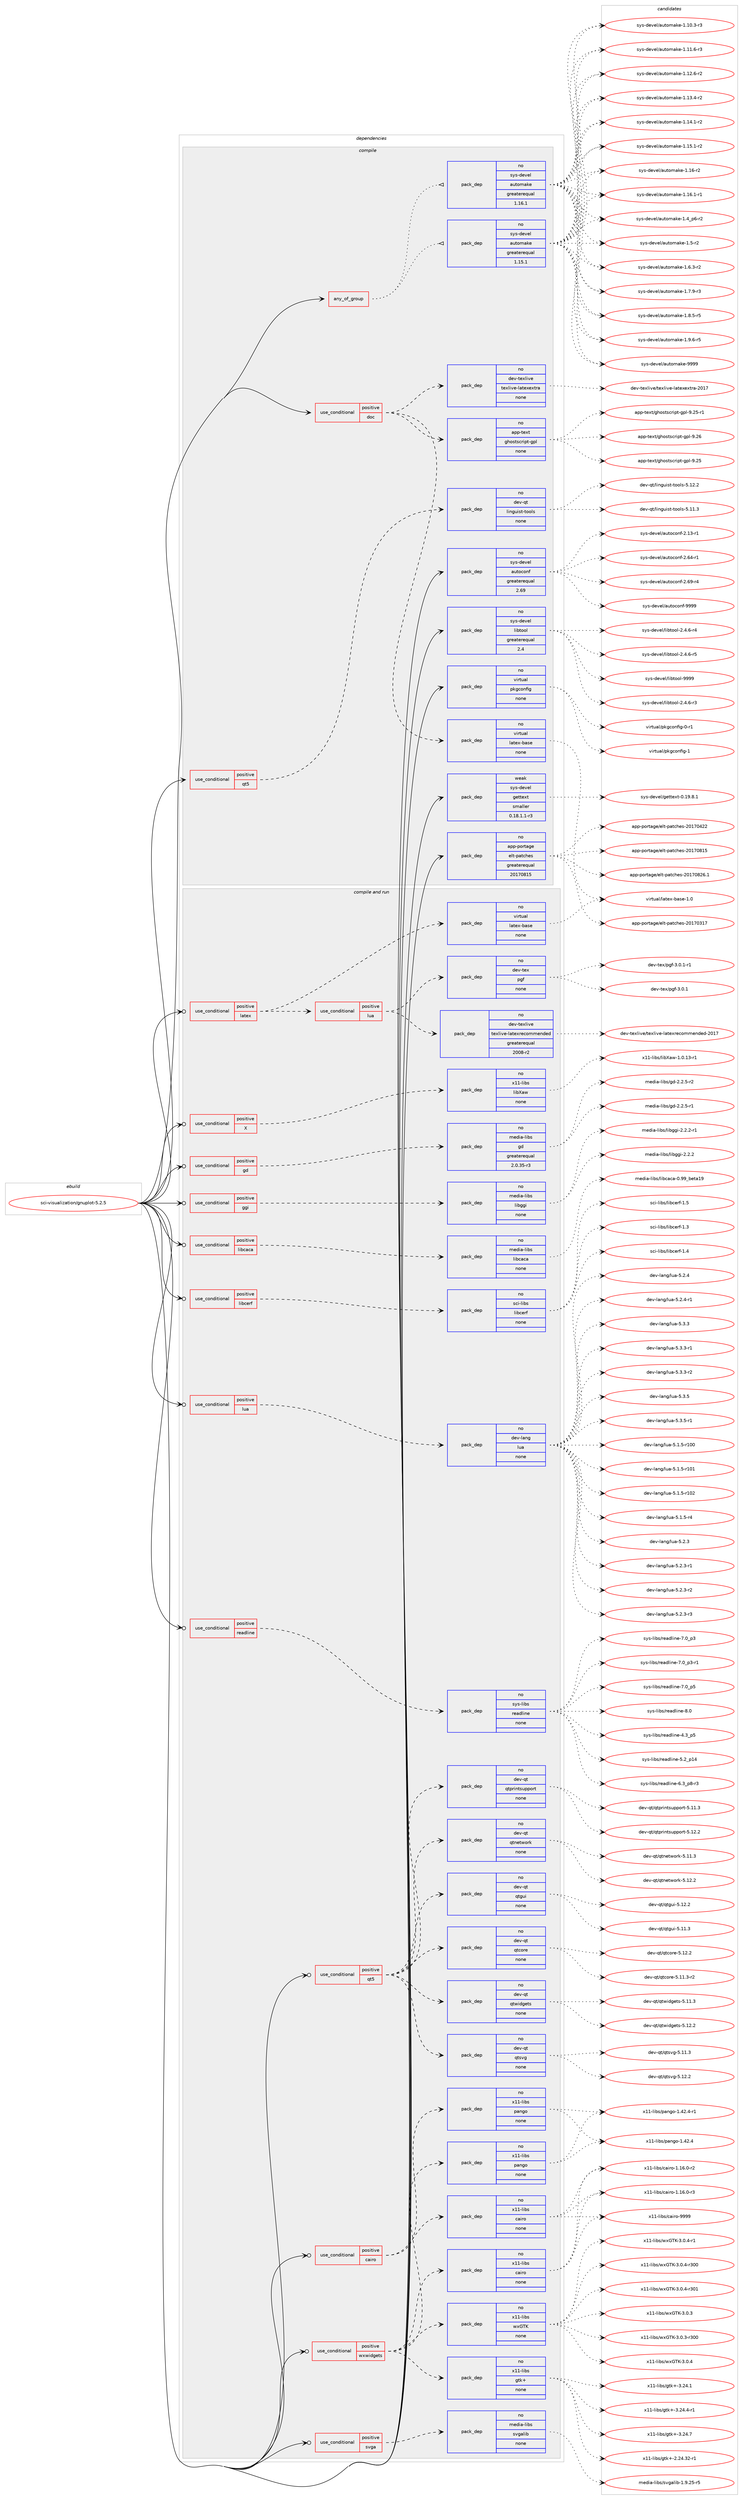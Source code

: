 digraph prolog {

# *************
# Graph options
# *************

newrank=true;
concentrate=true;
compound=true;
graph [rankdir=LR,fontname=Helvetica,fontsize=10,ranksep=1.5];#, ranksep=2.5, nodesep=0.2];
edge  [arrowhead=vee];
node  [fontname=Helvetica,fontsize=10];

# **********
# The ebuild
# **********

subgraph cluster_leftcol {
color=gray;
rank=same;
label=<<i>ebuild</i>>;
id [label="sci-visualization/gnuplot-5.2.5", color=red, width=4, href="../sci-visualization/gnuplot-5.2.5.svg"];
}

# ****************
# The dependencies
# ****************

subgraph cluster_midcol {
color=gray;
label=<<i>dependencies</i>>;
subgraph cluster_compile {
fillcolor="#eeeeee";
style=filled;
label=<<i>compile</i>>;
subgraph any8 {
dependency951 [label=<<TABLE BORDER="0" CELLBORDER="1" CELLSPACING="0" CELLPADDING="4"><TR><TD CELLPADDING="10">any_of_group</TD></TR></TABLE>>, shape=none, color=red];subgraph pack841 {
dependency952 [label=<<TABLE BORDER="0" CELLBORDER="1" CELLSPACING="0" CELLPADDING="4" WIDTH="220"><TR><TD ROWSPAN="6" CELLPADDING="30">pack_dep</TD></TR><TR><TD WIDTH="110">no</TD></TR><TR><TD>sys-devel</TD></TR><TR><TD>automake</TD></TR><TR><TD>greaterequal</TD></TR><TR><TD>1.16.1</TD></TR></TABLE>>, shape=none, color=blue];
}
dependency951:e -> dependency952:w [weight=20,style="dotted",arrowhead="oinv"];
subgraph pack842 {
dependency953 [label=<<TABLE BORDER="0" CELLBORDER="1" CELLSPACING="0" CELLPADDING="4" WIDTH="220"><TR><TD ROWSPAN="6" CELLPADDING="30">pack_dep</TD></TR><TR><TD WIDTH="110">no</TD></TR><TR><TD>sys-devel</TD></TR><TR><TD>automake</TD></TR><TR><TD>greaterequal</TD></TR><TR><TD>1.15.1</TD></TR></TABLE>>, shape=none, color=blue];
}
dependency951:e -> dependency953:w [weight=20,style="dotted",arrowhead="oinv"];
}
id:e -> dependency951:w [weight=20,style="solid",arrowhead="vee"];
subgraph cond101 {
dependency954 [label=<<TABLE BORDER="0" CELLBORDER="1" CELLSPACING="0" CELLPADDING="4"><TR><TD ROWSPAN="3" CELLPADDING="10">use_conditional</TD></TR><TR><TD>positive</TD></TR><TR><TD>doc</TD></TR></TABLE>>, shape=none, color=red];
subgraph pack843 {
dependency955 [label=<<TABLE BORDER="0" CELLBORDER="1" CELLSPACING="0" CELLPADDING="4" WIDTH="220"><TR><TD ROWSPAN="6" CELLPADDING="30">pack_dep</TD></TR><TR><TD WIDTH="110">no</TD></TR><TR><TD>virtual</TD></TR><TR><TD>latex-base</TD></TR><TR><TD>none</TD></TR><TR><TD></TD></TR></TABLE>>, shape=none, color=blue];
}
dependency954:e -> dependency955:w [weight=20,style="dashed",arrowhead="vee"];
subgraph pack844 {
dependency956 [label=<<TABLE BORDER="0" CELLBORDER="1" CELLSPACING="0" CELLPADDING="4" WIDTH="220"><TR><TD ROWSPAN="6" CELLPADDING="30">pack_dep</TD></TR><TR><TD WIDTH="110">no</TD></TR><TR><TD>dev-texlive</TD></TR><TR><TD>texlive-latexextra</TD></TR><TR><TD>none</TD></TR><TR><TD></TD></TR></TABLE>>, shape=none, color=blue];
}
dependency954:e -> dependency956:w [weight=20,style="dashed",arrowhead="vee"];
subgraph pack845 {
dependency957 [label=<<TABLE BORDER="0" CELLBORDER="1" CELLSPACING="0" CELLPADDING="4" WIDTH="220"><TR><TD ROWSPAN="6" CELLPADDING="30">pack_dep</TD></TR><TR><TD WIDTH="110">no</TD></TR><TR><TD>app-text</TD></TR><TR><TD>ghostscript-gpl</TD></TR><TR><TD>none</TD></TR><TR><TD></TD></TR></TABLE>>, shape=none, color=blue];
}
dependency954:e -> dependency957:w [weight=20,style="dashed",arrowhead="vee"];
}
id:e -> dependency954:w [weight=20,style="solid",arrowhead="vee"];
subgraph cond102 {
dependency958 [label=<<TABLE BORDER="0" CELLBORDER="1" CELLSPACING="0" CELLPADDING="4"><TR><TD ROWSPAN="3" CELLPADDING="10">use_conditional</TD></TR><TR><TD>positive</TD></TR><TR><TD>qt5</TD></TR></TABLE>>, shape=none, color=red];
subgraph pack846 {
dependency959 [label=<<TABLE BORDER="0" CELLBORDER="1" CELLSPACING="0" CELLPADDING="4" WIDTH="220"><TR><TD ROWSPAN="6" CELLPADDING="30">pack_dep</TD></TR><TR><TD WIDTH="110">no</TD></TR><TR><TD>dev-qt</TD></TR><TR><TD>linguist-tools</TD></TR><TR><TD>none</TD></TR><TR><TD></TD></TR></TABLE>>, shape=none, color=blue];
}
dependency958:e -> dependency959:w [weight=20,style="dashed",arrowhead="vee"];
}
id:e -> dependency958:w [weight=20,style="solid",arrowhead="vee"];
subgraph pack847 {
dependency960 [label=<<TABLE BORDER="0" CELLBORDER="1" CELLSPACING="0" CELLPADDING="4" WIDTH="220"><TR><TD ROWSPAN="6" CELLPADDING="30">pack_dep</TD></TR><TR><TD WIDTH="110">no</TD></TR><TR><TD>app-portage</TD></TR><TR><TD>elt-patches</TD></TR><TR><TD>greaterequal</TD></TR><TR><TD>20170815</TD></TR></TABLE>>, shape=none, color=blue];
}
id:e -> dependency960:w [weight=20,style="solid",arrowhead="vee"];
subgraph pack848 {
dependency961 [label=<<TABLE BORDER="0" CELLBORDER="1" CELLSPACING="0" CELLPADDING="4" WIDTH="220"><TR><TD ROWSPAN="6" CELLPADDING="30">pack_dep</TD></TR><TR><TD WIDTH="110">no</TD></TR><TR><TD>sys-devel</TD></TR><TR><TD>autoconf</TD></TR><TR><TD>greaterequal</TD></TR><TR><TD>2.69</TD></TR></TABLE>>, shape=none, color=blue];
}
id:e -> dependency961:w [weight=20,style="solid",arrowhead="vee"];
subgraph pack849 {
dependency962 [label=<<TABLE BORDER="0" CELLBORDER="1" CELLSPACING="0" CELLPADDING="4" WIDTH="220"><TR><TD ROWSPAN="6" CELLPADDING="30">pack_dep</TD></TR><TR><TD WIDTH="110">no</TD></TR><TR><TD>sys-devel</TD></TR><TR><TD>libtool</TD></TR><TR><TD>greaterequal</TD></TR><TR><TD>2.4</TD></TR></TABLE>>, shape=none, color=blue];
}
id:e -> dependency962:w [weight=20,style="solid",arrowhead="vee"];
subgraph pack850 {
dependency963 [label=<<TABLE BORDER="0" CELLBORDER="1" CELLSPACING="0" CELLPADDING="4" WIDTH="220"><TR><TD ROWSPAN="6" CELLPADDING="30">pack_dep</TD></TR><TR><TD WIDTH="110">no</TD></TR><TR><TD>virtual</TD></TR><TR><TD>pkgconfig</TD></TR><TR><TD>none</TD></TR><TR><TD></TD></TR></TABLE>>, shape=none, color=blue];
}
id:e -> dependency963:w [weight=20,style="solid",arrowhead="vee"];
subgraph pack851 {
dependency964 [label=<<TABLE BORDER="0" CELLBORDER="1" CELLSPACING="0" CELLPADDING="4" WIDTH="220"><TR><TD ROWSPAN="6" CELLPADDING="30">pack_dep</TD></TR><TR><TD WIDTH="110">weak</TD></TR><TR><TD>sys-devel</TD></TR><TR><TD>gettext</TD></TR><TR><TD>smaller</TD></TR><TR><TD>0.18.1.1-r3</TD></TR></TABLE>>, shape=none, color=blue];
}
id:e -> dependency964:w [weight=20,style="solid",arrowhead="vee"];
}
subgraph cluster_compileandrun {
fillcolor="#eeeeee";
style=filled;
label=<<i>compile and run</i>>;
subgraph cond103 {
dependency965 [label=<<TABLE BORDER="0" CELLBORDER="1" CELLSPACING="0" CELLPADDING="4"><TR><TD ROWSPAN="3" CELLPADDING="10">use_conditional</TD></TR><TR><TD>positive</TD></TR><TR><TD>X</TD></TR></TABLE>>, shape=none, color=red];
subgraph pack852 {
dependency966 [label=<<TABLE BORDER="0" CELLBORDER="1" CELLSPACING="0" CELLPADDING="4" WIDTH="220"><TR><TD ROWSPAN="6" CELLPADDING="30">pack_dep</TD></TR><TR><TD WIDTH="110">no</TD></TR><TR><TD>x11-libs</TD></TR><TR><TD>libXaw</TD></TR><TR><TD>none</TD></TR><TR><TD></TD></TR></TABLE>>, shape=none, color=blue];
}
dependency965:e -> dependency966:w [weight=20,style="dashed",arrowhead="vee"];
}
id:e -> dependency965:w [weight=20,style="solid",arrowhead="odotvee"];
subgraph cond104 {
dependency967 [label=<<TABLE BORDER="0" CELLBORDER="1" CELLSPACING="0" CELLPADDING="4"><TR><TD ROWSPAN="3" CELLPADDING="10">use_conditional</TD></TR><TR><TD>positive</TD></TR><TR><TD>cairo</TD></TR></TABLE>>, shape=none, color=red];
subgraph pack853 {
dependency968 [label=<<TABLE BORDER="0" CELLBORDER="1" CELLSPACING="0" CELLPADDING="4" WIDTH="220"><TR><TD ROWSPAN="6" CELLPADDING="30">pack_dep</TD></TR><TR><TD WIDTH="110">no</TD></TR><TR><TD>x11-libs</TD></TR><TR><TD>cairo</TD></TR><TR><TD>none</TD></TR><TR><TD></TD></TR></TABLE>>, shape=none, color=blue];
}
dependency967:e -> dependency968:w [weight=20,style="dashed",arrowhead="vee"];
subgraph pack854 {
dependency969 [label=<<TABLE BORDER="0" CELLBORDER="1" CELLSPACING="0" CELLPADDING="4" WIDTH="220"><TR><TD ROWSPAN="6" CELLPADDING="30">pack_dep</TD></TR><TR><TD WIDTH="110">no</TD></TR><TR><TD>x11-libs</TD></TR><TR><TD>pango</TD></TR><TR><TD>none</TD></TR><TR><TD></TD></TR></TABLE>>, shape=none, color=blue];
}
dependency967:e -> dependency969:w [weight=20,style="dashed",arrowhead="vee"];
}
id:e -> dependency967:w [weight=20,style="solid",arrowhead="odotvee"];
subgraph cond105 {
dependency970 [label=<<TABLE BORDER="0" CELLBORDER="1" CELLSPACING="0" CELLPADDING="4"><TR><TD ROWSPAN="3" CELLPADDING="10">use_conditional</TD></TR><TR><TD>positive</TD></TR><TR><TD>gd</TD></TR></TABLE>>, shape=none, color=red];
subgraph pack855 {
dependency971 [label=<<TABLE BORDER="0" CELLBORDER="1" CELLSPACING="0" CELLPADDING="4" WIDTH="220"><TR><TD ROWSPAN="6" CELLPADDING="30">pack_dep</TD></TR><TR><TD WIDTH="110">no</TD></TR><TR><TD>media-libs</TD></TR><TR><TD>gd</TD></TR><TR><TD>greaterequal</TD></TR><TR><TD>2.0.35-r3</TD></TR></TABLE>>, shape=none, color=blue];
}
dependency970:e -> dependency971:w [weight=20,style="dashed",arrowhead="vee"];
}
id:e -> dependency970:w [weight=20,style="solid",arrowhead="odotvee"];
subgraph cond106 {
dependency972 [label=<<TABLE BORDER="0" CELLBORDER="1" CELLSPACING="0" CELLPADDING="4"><TR><TD ROWSPAN="3" CELLPADDING="10">use_conditional</TD></TR><TR><TD>positive</TD></TR><TR><TD>ggi</TD></TR></TABLE>>, shape=none, color=red];
subgraph pack856 {
dependency973 [label=<<TABLE BORDER="0" CELLBORDER="1" CELLSPACING="0" CELLPADDING="4" WIDTH="220"><TR><TD ROWSPAN="6" CELLPADDING="30">pack_dep</TD></TR><TR><TD WIDTH="110">no</TD></TR><TR><TD>media-libs</TD></TR><TR><TD>libggi</TD></TR><TR><TD>none</TD></TR><TR><TD></TD></TR></TABLE>>, shape=none, color=blue];
}
dependency972:e -> dependency973:w [weight=20,style="dashed",arrowhead="vee"];
}
id:e -> dependency972:w [weight=20,style="solid",arrowhead="odotvee"];
subgraph cond107 {
dependency974 [label=<<TABLE BORDER="0" CELLBORDER="1" CELLSPACING="0" CELLPADDING="4"><TR><TD ROWSPAN="3" CELLPADDING="10">use_conditional</TD></TR><TR><TD>positive</TD></TR><TR><TD>latex</TD></TR></TABLE>>, shape=none, color=red];
subgraph pack857 {
dependency975 [label=<<TABLE BORDER="0" CELLBORDER="1" CELLSPACING="0" CELLPADDING="4" WIDTH="220"><TR><TD ROWSPAN="6" CELLPADDING="30">pack_dep</TD></TR><TR><TD WIDTH="110">no</TD></TR><TR><TD>virtual</TD></TR><TR><TD>latex-base</TD></TR><TR><TD>none</TD></TR><TR><TD></TD></TR></TABLE>>, shape=none, color=blue];
}
dependency974:e -> dependency975:w [weight=20,style="dashed",arrowhead="vee"];
subgraph cond108 {
dependency976 [label=<<TABLE BORDER="0" CELLBORDER="1" CELLSPACING="0" CELLPADDING="4"><TR><TD ROWSPAN="3" CELLPADDING="10">use_conditional</TD></TR><TR><TD>positive</TD></TR><TR><TD>lua</TD></TR></TABLE>>, shape=none, color=red];
subgraph pack858 {
dependency977 [label=<<TABLE BORDER="0" CELLBORDER="1" CELLSPACING="0" CELLPADDING="4" WIDTH="220"><TR><TD ROWSPAN="6" CELLPADDING="30">pack_dep</TD></TR><TR><TD WIDTH="110">no</TD></TR><TR><TD>dev-tex</TD></TR><TR><TD>pgf</TD></TR><TR><TD>none</TD></TR><TR><TD></TD></TR></TABLE>>, shape=none, color=blue];
}
dependency976:e -> dependency977:w [weight=20,style="dashed",arrowhead="vee"];
subgraph pack859 {
dependency978 [label=<<TABLE BORDER="0" CELLBORDER="1" CELLSPACING="0" CELLPADDING="4" WIDTH="220"><TR><TD ROWSPAN="6" CELLPADDING="30">pack_dep</TD></TR><TR><TD WIDTH="110">no</TD></TR><TR><TD>dev-texlive</TD></TR><TR><TD>texlive-latexrecommended</TD></TR><TR><TD>greaterequal</TD></TR><TR><TD>2008-r2</TD></TR></TABLE>>, shape=none, color=blue];
}
dependency976:e -> dependency978:w [weight=20,style="dashed",arrowhead="vee"];
}
dependency974:e -> dependency976:w [weight=20,style="dashed",arrowhead="vee"];
}
id:e -> dependency974:w [weight=20,style="solid",arrowhead="odotvee"];
subgraph cond109 {
dependency979 [label=<<TABLE BORDER="0" CELLBORDER="1" CELLSPACING="0" CELLPADDING="4"><TR><TD ROWSPAN="3" CELLPADDING="10">use_conditional</TD></TR><TR><TD>positive</TD></TR><TR><TD>libcaca</TD></TR></TABLE>>, shape=none, color=red];
subgraph pack860 {
dependency980 [label=<<TABLE BORDER="0" CELLBORDER="1" CELLSPACING="0" CELLPADDING="4" WIDTH="220"><TR><TD ROWSPAN="6" CELLPADDING="30">pack_dep</TD></TR><TR><TD WIDTH="110">no</TD></TR><TR><TD>media-libs</TD></TR><TR><TD>libcaca</TD></TR><TR><TD>none</TD></TR><TR><TD></TD></TR></TABLE>>, shape=none, color=blue];
}
dependency979:e -> dependency980:w [weight=20,style="dashed",arrowhead="vee"];
}
id:e -> dependency979:w [weight=20,style="solid",arrowhead="odotvee"];
subgraph cond110 {
dependency981 [label=<<TABLE BORDER="0" CELLBORDER="1" CELLSPACING="0" CELLPADDING="4"><TR><TD ROWSPAN="3" CELLPADDING="10">use_conditional</TD></TR><TR><TD>positive</TD></TR><TR><TD>libcerf</TD></TR></TABLE>>, shape=none, color=red];
subgraph pack861 {
dependency982 [label=<<TABLE BORDER="0" CELLBORDER="1" CELLSPACING="0" CELLPADDING="4" WIDTH="220"><TR><TD ROWSPAN="6" CELLPADDING="30">pack_dep</TD></TR><TR><TD WIDTH="110">no</TD></TR><TR><TD>sci-libs</TD></TR><TR><TD>libcerf</TD></TR><TR><TD>none</TD></TR><TR><TD></TD></TR></TABLE>>, shape=none, color=blue];
}
dependency981:e -> dependency982:w [weight=20,style="dashed",arrowhead="vee"];
}
id:e -> dependency981:w [weight=20,style="solid",arrowhead="odotvee"];
subgraph cond111 {
dependency983 [label=<<TABLE BORDER="0" CELLBORDER="1" CELLSPACING="0" CELLPADDING="4"><TR><TD ROWSPAN="3" CELLPADDING="10">use_conditional</TD></TR><TR><TD>positive</TD></TR><TR><TD>lua</TD></TR></TABLE>>, shape=none, color=red];
subgraph pack862 {
dependency984 [label=<<TABLE BORDER="0" CELLBORDER="1" CELLSPACING="0" CELLPADDING="4" WIDTH="220"><TR><TD ROWSPAN="6" CELLPADDING="30">pack_dep</TD></TR><TR><TD WIDTH="110">no</TD></TR><TR><TD>dev-lang</TD></TR><TR><TD>lua</TD></TR><TR><TD>none</TD></TR><TR><TD></TD></TR></TABLE>>, shape=none, color=blue];
}
dependency983:e -> dependency984:w [weight=20,style="dashed",arrowhead="vee"];
}
id:e -> dependency983:w [weight=20,style="solid",arrowhead="odotvee"];
subgraph cond112 {
dependency985 [label=<<TABLE BORDER="0" CELLBORDER="1" CELLSPACING="0" CELLPADDING="4"><TR><TD ROWSPAN="3" CELLPADDING="10">use_conditional</TD></TR><TR><TD>positive</TD></TR><TR><TD>qt5</TD></TR></TABLE>>, shape=none, color=red];
subgraph pack863 {
dependency986 [label=<<TABLE BORDER="0" CELLBORDER="1" CELLSPACING="0" CELLPADDING="4" WIDTH="220"><TR><TD ROWSPAN="6" CELLPADDING="30">pack_dep</TD></TR><TR><TD WIDTH="110">no</TD></TR><TR><TD>dev-qt</TD></TR><TR><TD>qtcore</TD></TR><TR><TD>none</TD></TR><TR><TD></TD></TR></TABLE>>, shape=none, color=blue];
}
dependency985:e -> dependency986:w [weight=20,style="dashed",arrowhead="vee"];
subgraph pack864 {
dependency987 [label=<<TABLE BORDER="0" CELLBORDER="1" CELLSPACING="0" CELLPADDING="4" WIDTH="220"><TR><TD ROWSPAN="6" CELLPADDING="30">pack_dep</TD></TR><TR><TD WIDTH="110">no</TD></TR><TR><TD>dev-qt</TD></TR><TR><TD>qtgui</TD></TR><TR><TD>none</TD></TR><TR><TD></TD></TR></TABLE>>, shape=none, color=blue];
}
dependency985:e -> dependency987:w [weight=20,style="dashed",arrowhead="vee"];
subgraph pack865 {
dependency988 [label=<<TABLE BORDER="0" CELLBORDER="1" CELLSPACING="0" CELLPADDING="4" WIDTH="220"><TR><TD ROWSPAN="6" CELLPADDING="30">pack_dep</TD></TR><TR><TD WIDTH="110">no</TD></TR><TR><TD>dev-qt</TD></TR><TR><TD>qtnetwork</TD></TR><TR><TD>none</TD></TR><TR><TD></TD></TR></TABLE>>, shape=none, color=blue];
}
dependency985:e -> dependency988:w [weight=20,style="dashed",arrowhead="vee"];
subgraph pack866 {
dependency989 [label=<<TABLE BORDER="0" CELLBORDER="1" CELLSPACING="0" CELLPADDING="4" WIDTH="220"><TR><TD ROWSPAN="6" CELLPADDING="30">pack_dep</TD></TR><TR><TD WIDTH="110">no</TD></TR><TR><TD>dev-qt</TD></TR><TR><TD>qtprintsupport</TD></TR><TR><TD>none</TD></TR><TR><TD></TD></TR></TABLE>>, shape=none, color=blue];
}
dependency985:e -> dependency989:w [weight=20,style="dashed",arrowhead="vee"];
subgraph pack867 {
dependency990 [label=<<TABLE BORDER="0" CELLBORDER="1" CELLSPACING="0" CELLPADDING="4" WIDTH="220"><TR><TD ROWSPAN="6" CELLPADDING="30">pack_dep</TD></TR><TR><TD WIDTH="110">no</TD></TR><TR><TD>dev-qt</TD></TR><TR><TD>qtsvg</TD></TR><TR><TD>none</TD></TR><TR><TD></TD></TR></TABLE>>, shape=none, color=blue];
}
dependency985:e -> dependency990:w [weight=20,style="dashed",arrowhead="vee"];
subgraph pack868 {
dependency991 [label=<<TABLE BORDER="0" CELLBORDER="1" CELLSPACING="0" CELLPADDING="4" WIDTH="220"><TR><TD ROWSPAN="6" CELLPADDING="30">pack_dep</TD></TR><TR><TD WIDTH="110">no</TD></TR><TR><TD>dev-qt</TD></TR><TR><TD>qtwidgets</TD></TR><TR><TD>none</TD></TR><TR><TD></TD></TR></TABLE>>, shape=none, color=blue];
}
dependency985:e -> dependency991:w [weight=20,style="dashed",arrowhead="vee"];
}
id:e -> dependency985:w [weight=20,style="solid",arrowhead="odotvee"];
subgraph cond113 {
dependency992 [label=<<TABLE BORDER="0" CELLBORDER="1" CELLSPACING="0" CELLPADDING="4"><TR><TD ROWSPAN="3" CELLPADDING="10">use_conditional</TD></TR><TR><TD>positive</TD></TR><TR><TD>readline</TD></TR></TABLE>>, shape=none, color=red];
subgraph pack869 {
dependency993 [label=<<TABLE BORDER="0" CELLBORDER="1" CELLSPACING="0" CELLPADDING="4" WIDTH="220"><TR><TD ROWSPAN="6" CELLPADDING="30">pack_dep</TD></TR><TR><TD WIDTH="110">no</TD></TR><TR><TD>sys-libs</TD></TR><TR><TD>readline</TD></TR><TR><TD>none</TD></TR><TR><TD></TD></TR></TABLE>>, shape=none, color=blue];
}
dependency992:e -> dependency993:w [weight=20,style="dashed",arrowhead="vee"];
}
id:e -> dependency992:w [weight=20,style="solid",arrowhead="odotvee"];
subgraph cond114 {
dependency994 [label=<<TABLE BORDER="0" CELLBORDER="1" CELLSPACING="0" CELLPADDING="4"><TR><TD ROWSPAN="3" CELLPADDING="10">use_conditional</TD></TR><TR><TD>positive</TD></TR><TR><TD>svga</TD></TR></TABLE>>, shape=none, color=red];
subgraph pack870 {
dependency995 [label=<<TABLE BORDER="0" CELLBORDER="1" CELLSPACING="0" CELLPADDING="4" WIDTH="220"><TR><TD ROWSPAN="6" CELLPADDING="30">pack_dep</TD></TR><TR><TD WIDTH="110">no</TD></TR><TR><TD>media-libs</TD></TR><TR><TD>svgalib</TD></TR><TR><TD>none</TD></TR><TR><TD></TD></TR></TABLE>>, shape=none, color=blue];
}
dependency994:e -> dependency995:w [weight=20,style="dashed",arrowhead="vee"];
}
id:e -> dependency994:w [weight=20,style="solid",arrowhead="odotvee"];
subgraph cond115 {
dependency996 [label=<<TABLE BORDER="0" CELLBORDER="1" CELLSPACING="0" CELLPADDING="4"><TR><TD ROWSPAN="3" CELLPADDING="10">use_conditional</TD></TR><TR><TD>positive</TD></TR><TR><TD>wxwidgets</TD></TR></TABLE>>, shape=none, color=red];
subgraph pack871 {
dependency997 [label=<<TABLE BORDER="0" CELLBORDER="1" CELLSPACING="0" CELLPADDING="4" WIDTH="220"><TR><TD ROWSPAN="6" CELLPADDING="30">pack_dep</TD></TR><TR><TD WIDTH="110">no</TD></TR><TR><TD>x11-libs</TD></TR><TR><TD>wxGTK</TD></TR><TR><TD>none</TD></TR><TR><TD></TD></TR></TABLE>>, shape=none, color=blue];
}
dependency996:e -> dependency997:w [weight=20,style="dashed",arrowhead="vee"];
subgraph pack872 {
dependency998 [label=<<TABLE BORDER="0" CELLBORDER="1" CELLSPACING="0" CELLPADDING="4" WIDTH="220"><TR><TD ROWSPAN="6" CELLPADDING="30">pack_dep</TD></TR><TR><TD WIDTH="110">no</TD></TR><TR><TD>x11-libs</TD></TR><TR><TD>cairo</TD></TR><TR><TD>none</TD></TR><TR><TD></TD></TR></TABLE>>, shape=none, color=blue];
}
dependency996:e -> dependency998:w [weight=20,style="dashed",arrowhead="vee"];
subgraph pack873 {
dependency999 [label=<<TABLE BORDER="0" CELLBORDER="1" CELLSPACING="0" CELLPADDING="4" WIDTH="220"><TR><TD ROWSPAN="6" CELLPADDING="30">pack_dep</TD></TR><TR><TD WIDTH="110">no</TD></TR><TR><TD>x11-libs</TD></TR><TR><TD>pango</TD></TR><TR><TD>none</TD></TR><TR><TD></TD></TR></TABLE>>, shape=none, color=blue];
}
dependency996:e -> dependency999:w [weight=20,style="dashed",arrowhead="vee"];
subgraph pack874 {
dependency1000 [label=<<TABLE BORDER="0" CELLBORDER="1" CELLSPACING="0" CELLPADDING="4" WIDTH="220"><TR><TD ROWSPAN="6" CELLPADDING="30">pack_dep</TD></TR><TR><TD WIDTH="110">no</TD></TR><TR><TD>x11-libs</TD></TR><TR><TD>gtk+</TD></TR><TR><TD>none</TD></TR><TR><TD></TD></TR></TABLE>>, shape=none, color=blue];
}
dependency996:e -> dependency1000:w [weight=20,style="dashed",arrowhead="vee"];
}
id:e -> dependency996:w [weight=20,style="solid",arrowhead="odotvee"];
}
subgraph cluster_run {
fillcolor="#eeeeee";
style=filled;
label=<<i>run</i>>;
}
}

# **************
# The candidates
# **************

subgraph cluster_choices {
rank=same;
color=gray;
label=<<i>candidates</i>>;

subgraph choice841 {
color=black;
nodesep=1;
choice11512111545100101118101108479711711611110997107101454946494846514511451 [label="sys-devel/automake-1.10.3-r3", color=red, width=4,href="../sys-devel/automake-1.10.3-r3.svg"];
choice11512111545100101118101108479711711611110997107101454946494946544511451 [label="sys-devel/automake-1.11.6-r3", color=red, width=4,href="../sys-devel/automake-1.11.6-r3.svg"];
choice11512111545100101118101108479711711611110997107101454946495046544511450 [label="sys-devel/automake-1.12.6-r2", color=red, width=4,href="../sys-devel/automake-1.12.6-r2.svg"];
choice11512111545100101118101108479711711611110997107101454946495146524511450 [label="sys-devel/automake-1.13.4-r2", color=red, width=4,href="../sys-devel/automake-1.13.4-r2.svg"];
choice11512111545100101118101108479711711611110997107101454946495246494511450 [label="sys-devel/automake-1.14.1-r2", color=red, width=4,href="../sys-devel/automake-1.14.1-r2.svg"];
choice11512111545100101118101108479711711611110997107101454946495346494511450 [label="sys-devel/automake-1.15.1-r2", color=red, width=4,href="../sys-devel/automake-1.15.1-r2.svg"];
choice1151211154510010111810110847971171161111099710710145494649544511450 [label="sys-devel/automake-1.16-r2", color=red, width=4,href="../sys-devel/automake-1.16-r2.svg"];
choice11512111545100101118101108479711711611110997107101454946495446494511449 [label="sys-devel/automake-1.16.1-r1", color=red, width=4,href="../sys-devel/automake-1.16.1-r1.svg"];
choice115121115451001011181011084797117116111109971071014549465295112544511450 [label="sys-devel/automake-1.4_p6-r2", color=red, width=4,href="../sys-devel/automake-1.4_p6-r2.svg"];
choice11512111545100101118101108479711711611110997107101454946534511450 [label="sys-devel/automake-1.5-r2", color=red, width=4,href="../sys-devel/automake-1.5-r2.svg"];
choice115121115451001011181011084797117116111109971071014549465446514511450 [label="sys-devel/automake-1.6.3-r2", color=red, width=4,href="../sys-devel/automake-1.6.3-r2.svg"];
choice115121115451001011181011084797117116111109971071014549465546574511451 [label="sys-devel/automake-1.7.9-r3", color=red, width=4,href="../sys-devel/automake-1.7.9-r3.svg"];
choice115121115451001011181011084797117116111109971071014549465646534511453 [label="sys-devel/automake-1.8.5-r5", color=red, width=4,href="../sys-devel/automake-1.8.5-r5.svg"];
choice115121115451001011181011084797117116111109971071014549465746544511453 [label="sys-devel/automake-1.9.6-r5", color=red, width=4,href="../sys-devel/automake-1.9.6-r5.svg"];
choice115121115451001011181011084797117116111109971071014557575757 [label="sys-devel/automake-9999", color=red, width=4,href="../sys-devel/automake-9999.svg"];
dependency952:e -> choice11512111545100101118101108479711711611110997107101454946494846514511451:w [style=dotted,weight="100"];
dependency952:e -> choice11512111545100101118101108479711711611110997107101454946494946544511451:w [style=dotted,weight="100"];
dependency952:e -> choice11512111545100101118101108479711711611110997107101454946495046544511450:w [style=dotted,weight="100"];
dependency952:e -> choice11512111545100101118101108479711711611110997107101454946495146524511450:w [style=dotted,weight="100"];
dependency952:e -> choice11512111545100101118101108479711711611110997107101454946495246494511450:w [style=dotted,weight="100"];
dependency952:e -> choice11512111545100101118101108479711711611110997107101454946495346494511450:w [style=dotted,weight="100"];
dependency952:e -> choice1151211154510010111810110847971171161111099710710145494649544511450:w [style=dotted,weight="100"];
dependency952:e -> choice11512111545100101118101108479711711611110997107101454946495446494511449:w [style=dotted,weight="100"];
dependency952:e -> choice115121115451001011181011084797117116111109971071014549465295112544511450:w [style=dotted,weight="100"];
dependency952:e -> choice11512111545100101118101108479711711611110997107101454946534511450:w [style=dotted,weight="100"];
dependency952:e -> choice115121115451001011181011084797117116111109971071014549465446514511450:w [style=dotted,weight="100"];
dependency952:e -> choice115121115451001011181011084797117116111109971071014549465546574511451:w [style=dotted,weight="100"];
dependency952:e -> choice115121115451001011181011084797117116111109971071014549465646534511453:w [style=dotted,weight="100"];
dependency952:e -> choice115121115451001011181011084797117116111109971071014549465746544511453:w [style=dotted,weight="100"];
dependency952:e -> choice115121115451001011181011084797117116111109971071014557575757:w [style=dotted,weight="100"];
}
subgraph choice842 {
color=black;
nodesep=1;
choice11512111545100101118101108479711711611110997107101454946494846514511451 [label="sys-devel/automake-1.10.3-r3", color=red, width=4,href="../sys-devel/automake-1.10.3-r3.svg"];
choice11512111545100101118101108479711711611110997107101454946494946544511451 [label="sys-devel/automake-1.11.6-r3", color=red, width=4,href="../sys-devel/automake-1.11.6-r3.svg"];
choice11512111545100101118101108479711711611110997107101454946495046544511450 [label="sys-devel/automake-1.12.6-r2", color=red, width=4,href="../sys-devel/automake-1.12.6-r2.svg"];
choice11512111545100101118101108479711711611110997107101454946495146524511450 [label="sys-devel/automake-1.13.4-r2", color=red, width=4,href="../sys-devel/automake-1.13.4-r2.svg"];
choice11512111545100101118101108479711711611110997107101454946495246494511450 [label="sys-devel/automake-1.14.1-r2", color=red, width=4,href="../sys-devel/automake-1.14.1-r2.svg"];
choice11512111545100101118101108479711711611110997107101454946495346494511450 [label="sys-devel/automake-1.15.1-r2", color=red, width=4,href="../sys-devel/automake-1.15.1-r2.svg"];
choice1151211154510010111810110847971171161111099710710145494649544511450 [label="sys-devel/automake-1.16-r2", color=red, width=4,href="../sys-devel/automake-1.16-r2.svg"];
choice11512111545100101118101108479711711611110997107101454946495446494511449 [label="sys-devel/automake-1.16.1-r1", color=red, width=4,href="../sys-devel/automake-1.16.1-r1.svg"];
choice115121115451001011181011084797117116111109971071014549465295112544511450 [label="sys-devel/automake-1.4_p6-r2", color=red, width=4,href="../sys-devel/automake-1.4_p6-r2.svg"];
choice11512111545100101118101108479711711611110997107101454946534511450 [label="sys-devel/automake-1.5-r2", color=red, width=4,href="../sys-devel/automake-1.5-r2.svg"];
choice115121115451001011181011084797117116111109971071014549465446514511450 [label="sys-devel/automake-1.6.3-r2", color=red, width=4,href="../sys-devel/automake-1.6.3-r2.svg"];
choice115121115451001011181011084797117116111109971071014549465546574511451 [label="sys-devel/automake-1.7.9-r3", color=red, width=4,href="../sys-devel/automake-1.7.9-r3.svg"];
choice115121115451001011181011084797117116111109971071014549465646534511453 [label="sys-devel/automake-1.8.5-r5", color=red, width=4,href="../sys-devel/automake-1.8.5-r5.svg"];
choice115121115451001011181011084797117116111109971071014549465746544511453 [label="sys-devel/automake-1.9.6-r5", color=red, width=4,href="../sys-devel/automake-1.9.6-r5.svg"];
choice115121115451001011181011084797117116111109971071014557575757 [label="sys-devel/automake-9999", color=red, width=4,href="../sys-devel/automake-9999.svg"];
dependency953:e -> choice11512111545100101118101108479711711611110997107101454946494846514511451:w [style=dotted,weight="100"];
dependency953:e -> choice11512111545100101118101108479711711611110997107101454946494946544511451:w [style=dotted,weight="100"];
dependency953:e -> choice11512111545100101118101108479711711611110997107101454946495046544511450:w [style=dotted,weight="100"];
dependency953:e -> choice11512111545100101118101108479711711611110997107101454946495146524511450:w [style=dotted,weight="100"];
dependency953:e -> choice11512111545100101118101108479711711611110997107101454946495246494511450:w [style=dotted,weight="100"];
dependency953:e -> choice11512111545100101118101108479711711611110997107101454946495346494511450:w [style=dotted,weight="100"];
dependency953:e -> choice1151211154510010111810110847971171161111099710710145494649544511450:w [style=dotted,weight="100"];
dependency953:e -> choice11512111545100101118101108479711711611110997107101454946495446494511449:w [style=dotted,weight="100"];
dependency953:e -> choice115121115451001011181011084797117116111109971071014549465295112544511450:w [style=dotted,weight="100"];
dependency953:e -> choice11512111545100101118101108479711711611110997107101454946534511450:w [style=dotted,weight="100"];
dependency953:e -> choice115121115451001011181011084797117116111109971071014549465446514511450:w [style=dotted,weight="100"];
dependency953:e -> choice115121115451001011181011084797117116111109971071014549465546574511451:w [style=dotted,weight="100"];
dependency953:e -> choice115121115451001011181011084797117116111109971071014549465646534511453:w [style=dotted,weight="100"];
dependency953:e -> choice115121115451001011181011084797117116111109971071014549465746544511453:w [style=dotted,weight="100"];
dependency953:e -> choice115121115451001011181011084797117116111109971071014557575757:w [style=dotted,weight="100"];
}
subgraph choice843 {
color=black;
nodesep=1;
choice11810511411611797108471089711610112045989711510145494648 [label="virtual/latex-base-1.0", color=red, width=4,href="../virtual/latex-base-1.0.svg"];
dependency955:e -> choice11810511411611797108471089711610112045989711510145494648:w [style=dotted,weight="100"];
}
subgraph choice844 {
color=black;
nodesep=1;
choice10010111845116101120108105118101471161011201081051181014510897116101120101120116114974550484955 [label="dev-texlive/texlive-latexextra-2017", color=red, width=4,href="../dev-texlive/texlive-latexextra-2017.svg"];
dependency956:e -> choice10010111845116101120108105118101471161011201081051181014510897116101120101120116114974550484955:w [style=dotted,weight="100"];
}
subgraph choice845 {
color=black;
nodesep=1;
choice97112112451161011201164710310411111511611599114105112116451031121084557465053 [label="app-text/ghostscript-gpl-9.25", color=red, width=4,href="../app-text/ghostscript-gpl-9.25.svg"];
choice971121124511610112011647103104111115116115991141051121164510311210845574650534511449 [label="app-text/ghostscript-gpl-9.25-r1", color=red, width=4,href="../app-text/ghostscript-gpl-9.25-r1.svg"];
choice97112112451161011201164710310411111511611599114105112116451031121084557465054 [label="app-text/ghostscript-gpl-9.26", color=red, width=4,href="../app-text/ghostscript-gpl-9.26.svg"];
dependency957:e -> choice97112112451161011201164710310411111511611599114105112116451031121084557465053:w [style=dotted,weight="100"];
dependency957:e -> choice971121124511610112011647103104111115116115991141051121164510311210845574650534511449:w [style=dotted,weight="100"];
dependency957:e -> choice97112112451161011201164710310411111511611599114105112116451031121084557465054:w [style=dotted,weight="100"];
}
subgraph choice846 {
color=black;
nodesep=1;
choice10010111845113116471081051101031171051151164511611111110811545534649494651 [label="dev-qt/linguist-tools-5.11.3", color=red, width=4,href="../dev-qt/linguist-tools-5.11.3.svg"];
choice10010111845113116471081051101031171051151164511611111110811545534649504650 [label="dev-qt/linguist-tools-5.12.2", color=red, width=4,href="../dev-qt/linguist-tools-5.12.2.svg"];
dependency959:e -> choice10010111845113116471081051101031171051151164511611111110811545534649494651:w [style=dotted,weight="100"];
dependency959:e -> choice10010111845113116471081051101031171051151164511611111110811545534649504650:w [style=dotted,weight="100"];
}
subgraph choice847 {
color=black;
nodesep=1;
choice97112112451121111141169710310147101108116451129711699104101115455048495548514955 [label="app-portage/elt-patches-20170317", color=red, width=4,href="../app-portage/elt-patches-20170317.svg"];
choice97112112451121111141169710310147101108116451129711699104101115455048495548525050 [label="app-portage/elt-patches-20170422", color=red, width=4,href="../app-portage/elt-patches-20170422.svg"];
choice97112112451121111141169710310147101108116451129711699104101115455048495548564953 [label="app-portage/elt-patches-20170815", color=red, width=4,href="../app-portage/elt-patches-20170815.svg"];
choice971121124511211111411697103101471011081164511297116991041011154550484955485650544649 [label="app-portage/elt-patches-20170826.1", color=red, width=4,href="../app-portage/elt-patches-20170826.1.svg"];
dependency960:e -> choice97112112451121111141169710310147101108116451129711699104101115455048495548514955:w [style=dotted,weight="100"];
dependency960:e -> choice97112112451121111141169710310147101108116451129711699104101115455048495548525050:w [style=dotted,weight="100"];
dependency960:e -> choice97112112451121111141169710310147101108116451129711699104101115455048495548564953:w [style=dotted,weight="100"];
dependency960:e -> choice971121124511211111411697103101471011081164511297116991041011154550484955485650544649:w [style=dotted,weight="100"];
}
subgraph choice848 {
color=black;
nodesep=1;
choice1151211154510010111810110847971171161119911111010245504649514511449 [label="sys-devel/autoconf-2.13-r1", color=red, width=4,href="../sys-devel/autoconf-2.13-r1.svg"];
choice1151211154510010111810110847971171161119911111010245504654524511449 [label="sys-devel/autoconf-2.64-r1", color=red, width=4,href="../sys-devel/autoconf-2.64-r1.svg"];
choice1151211154510010111810110847971171161119911111010245504654574511452 [label="sys-devel/autoconf-2.69-r4", color=red, width=4,href="../sys-devel/autoconf-2.69-r4.svg"];
choice115121115451001011181011084797117116111991111101024557575757 [label="sys-devel/autoconf-9999", color=red, width=4,href="../sys-devel/autoconf-9999.svg"];
dependency961:e -> choice1151211154510010111810110847971171161119911111010245504649514511449:w [style=dotted,weight="100"];
dependency961:e -> choice1151211154510010111810110847971171161119911111010245504654524511449:w [style=dotted,weight="100"];
dependency961:e -> choice1151211154510010111810110847971171161119911111010245504654574511452:w [style=dotted,weight="100"];
dependency961:e -> choice115121115451001011181011084797117116111991111101024557575757:w [style=dotted,weight="100"];
}
subgraph choice849 {
color=black;
nodesep=1;
choice1151211154510010111810110847108105981161111111084550465246544511451 [label="sys-devel/libtool-2.4.6-r3", color=red, width=4,href="../sys-devel/libtool-2.4.6-r3.svg"];
choice1151211154510010111810110847108105981161111111084550465246544511452 [label="sys-devel/libtool-2.4.6-r4", color=red, width=4,href="../sys-devel/libtool-2.4.6-r4.svg"];
choice1151211154510010111810110847108105981161111111084550465246544511453 [label="sys-devel/libtool-2.4.6-r5", color=red, width=4,href="../sys-devel/libtool-2.4.6-r5.svg"];
choice1151211154510010111810110847108105981161111111084557575757 [label="sys-devel/libtool-9999", color=red, width=4,href="../sys-devel/libtool-9999.svg"];
dependency962:e -> choice1151211154510010111810110847108105981161111111084550465246544511451:w [style=dotted,weight="100"];
dependency962:e -> choice1151211154510010111810110847108105981161111111084550465246544511452:w [style=dotted,weight="100"];
dependency962:e -> choice1151211154510010111810110847108105981161111111084550465246544511453:w [style=dotted,weight="100"];
dependency962:e -> choice1151211154510010111810110847108105981161111111084557575757:w [style=dotted,weight="100"];
}
subgraph choice850 {
color=black;
nodesep=1;
choice11810511411611797108471121071039911111010210510345484511449 [label="virtual/pkgconfig-0-r1", color=red, width=4,href="../virtual/pkgconfig-0-r1.svg"];
choice1181051141161179710847112107103991111101021051034549 [label="virtual/pkgconfig-1", color=red, width=4,href="../virtual/pkgconfig-1.svg"];
dependency963:e -> choice11810511411611797108471121071039911111010210510345484511449:w [style=dotted,weight="100"];
dependency963:e -> choice1181051141161179710847112107103991111101021051034549:w [style=dotted,weight="100"];
}
subgraph choice851 {
color=black;
nodesep=1;
choice1151211154510010111810110847103101116116101120116454846495746564649 [label="sys-devel/gettext-0.19.8.1", color=red, width=4,href="../sys-devel/gettext-0.19.8.1.svg"];
dependency964:e -> choice1151211154510010111810110847103101116116101120116454846495746564649:w [style=dotted,weight="100"];
}
subgraph choice852 {
color=black;
nodesep=1;
choice1204949451081059811547108105988897119454946484649514511449 [label="x11-libs/libXaw-1.0.13-r1", color=red, width=4,href="../x11-libs/libXaw-1.0.13-r1.svg"];
dependency966:e -> choice1204949451081059811547108105988897119454946484649514511449:w [style=dotted,weight="100"];
}
subgraph choice853 {
color=black;
nodesep=1;
choice12049494510810598115479997105114111454946495446484511450 [label="x11-libs/cairo-1.16.0-r2", color=red, width=4,href="../x11-libs/cairo-1.16.0-r2.svg"];
choice12049494510810598115479997105114111454946495446484511451 [label="x11-libs/cairo-1.16.0-r3", color=red, width=4,href="../x11-libs/cairo-1.16.0-r3.svg"];
choice120494945108105981154799971051141114557575757 [label="x11-libs/cairo-9999", color=red, width=4,href="../x11-libs/cairo-9999.svg"];
dependency968:e -> choice12049494510810598115479997105114111454946495446484511450:w [style=dotted,weight="100"];
dependency968:e -> choice12049494510810598115479997105114111454946495446484511451:w [style=dotted,weight="100"];
dependency968:e -> choice120494945108105981154799971051141114557575757:w [style=dotted,weight="100"];
}
subgraph choice854 {
color=black;
nodesep=1;
choice12049494510810598115471129711010311145494652504652 [label="x11-libs/pango-1.42.4", color=red, width=4,href="../x11-libs/pango-1.42.4.svg"];
choice120494945108105981154711297110103111454946525046524511449 [label="x11-libs/pango-1.42.4-r1", color=red, width=4,href="../x11-libs/pango-1.42.4-r1.svg"];
dependency969:e -> choice12049494510810598115471129711010311145494652504652:w [style=dotted,weight="100"];
dependency969:e -> choice120494945108105981154711297110103111454946525046524511449:w [style=dotted,weight="100"];
}
subgraph choice855 {
color=black;
nodesep=1;
choice109101100105974510810598115471031004550465046534511449 [label="media-libs/gd-2.2.5-r1", color=red, width=4,href="../media-libs/gd-2.2.5-r1.svg"];
choice109101100105974510810598115471031004550465046534511450 [label="media-libs/gd-2.2.5-r2", color=red, width=4,href="../media-libs/gd-2.2.5-r2.svg"];
dependency971:e -> choice109101100105974510810598115471031004550465046534511449:w [style=dotted,weight="100"];
dependency971:e -> choice109101100105974510810598115471031004550465046534511450:w [style=dotted,weight="100"];
}
subgraph choice856 {
color=black;
nodesep=1;
choice1091011001059745108105981154710810598103103105455046504650 [label="media-libs/libggi-2.2.2", color=red, width=4,href="../media-libs/libggi-2.2.2.svg"];
choice10910110010597451081059811547108105981031031054550465046504511449 [label="media-libs/libggi-2.2.2-r1", color=red, width=4,href="../media-libs/libggi-2.2.2-r1.svg"];
dependency973:e -> choice1091011001059745108105981154710810598103103105455046504650:w [style=dotted,weight="100"];
dependency973:e -> choice10910110010597451081059811547108105981031031054550465046504511449:w [style=dotted,weight="100"];
}
subgraph choice857 {
color=black;
nodesep=1;
choice11810511411611797108471089711610112045989711510145494648 [label="virtual/latex-base-1.0", color=red, width=4,href="../virtual/latex-base-1.0.svg"];
dependency975:e -> choice11810511411611797108471089711610112045989711510145494648:w [style=dotted,weight="100"];
}
subgraph choice858 {
color=black;
nodesep=1;
choice1001011184511610112047112103102455146484649 [label="dev-tex/pgf-3.0.1", color=red, width=4,href="../dev-tex/pgf-3.0.1.svg"];
choice10010111845116101120471121031024551464846494511449 [label="dev-tex/pgf-3.0.1-r1", color=red, width=4,href="../dev-tex/pgf-3.0.1-r1.svg"];
dependency977:e -> choice1001011184511610112047112103102455146484649:w [style=dotted,weight="100"];
dependency977:e -> choice10010111845116101120471121031024551464846494511449:w [style=dotted,weight="100"];
}
subgraph choice859 {
color=black;
nodesep=1;
choice10010111845116101120108105118101471161011201081051181014510897116101120114101991111091091011101001011004550484955 [label="dev-texlive/texlive-latexrecommended-2017", color=red, width=4,href="../dev-texlive/texlive-latexrecommended-2017.svg"];
dependency978:e -> choice10010111845116101120108105118101471161011201081051181014510897116101120114101991111091091011101001011004550484955:w [style=dotted,weight="100"];
}
subgraph choice860 {
color=black;
nodesep=1;
choice10910110010597451081059811547108105989997999745484657579598101116974957 [label="media-libs/libcaca-0.99_beta19", color=red, width=4,href="../media-libs/libcaca-0.99_beta19.svg"];
dependency980:e -> choice10910110010597451081059811547108105989997999745484657579598101116974957:w [style=dotted,weight="100"];
}
subgraph choice861 {
color=black;
nodesep=1;
choice11599105451081059811547108105989910111410245494651 [label="sci-libs/libcerf-1.3", color=red, width=4,href="../sci-libs/libcerf-1.3.svg"];
choice11599105451081059811547108105989910111410245494652 [label="sci-libs/libcerf-1.4", color=red, width=4,href="../sci-libs/libcerf-1.4.svg"];
choice11599105451081059811547108105989910111410245494653 [label="sci-libs/libcerf-1.5", color=red, width=4,href="../sci-libs/libcerf-1.5.svg"];
dependency982:e -> choice11599105451081059811547108105989910111410245494651:w [style=dotted,weight="100"];
dependency982:e -> choice11599105451081059811547108105989910111410245494652:w [style=dotted,weight="100"];
dependency982:e -> choice11599105451081059811547108105989910111410245494653:w [style=dotted,weight="100"];
}
subgraph choice862 {
color=black;
nodesep=1;
choice1001011184510897110103471081179745534649465345114494848 [label="dev-lang/lua-5.1.5-r100", color=red, width=4,href="../dev-lang/lua-5.1.5-r100.svg"];
choice1001011184510897110103471081179745534649465345114494849 [label="dev-lang/lua-5.1.5-r101", color=red, width=4,href="../dev-lang/lua-5.1.5-r101.svg"];
choice1001011184510897110103471081179745534649465345114494850 [label="dev-lang/lua-5.1.5-r102", color=red, width=4,href="../dev-lang/lua-5.1.5-r102.svg"];
choice100101118451089711010347108117974553464946534511452 [label="dev-lang/lua-5.1.5-r4", color=red, width=4,href="../dev-lang/lua-5.1.5-r4.svg"];
choice10010111845108971101034710811797455346504651 [label="dev-lang/lua-5.2.3", color=red, width=4,href="../dev-lang/lua-5.2.3.svg"];
choice100101118451089711010347108117974553465046514511449 [label="dev-lang/lua-5.2.3-r1", color=red, width=4,href="../dev-lang/lua-5.2.3-r1.svg"];
choice100101118451089711010347108117974553465046514511450 [label="dev-lang/lua-5.2.3-r2", color=red, width=4,href="../dev-lang/lua-5.2.3-r2.svg"];
choice100101118451089711010347108117974553465046514511451 [label="dev-lang/lua-5.2.3-r3", color=red, width=4,href="../dev-lang/lua-5.2.3-r3.svg"];
choice10010111845108971101034710811797455346504652 [label="dev-lang/lua-5.2.4", color=red, width=4,href="../dev-lang/lua-5.2.4.svg"];
choice100101118451089711010347108117974553465046524511449 [label="dev-lang/lua-5.2.4-r1", color=red, width=4,href="../dev-lang/lua-5.2.4-r1.svg"];
choice10010111845108971101034710811797455346514651 [label="dev-lang/lua-5.3.3", color=red, width=4,href="../dev-lang/lua-5.3.3.svg"];
choice100101118451089711010347108117974553465146514511449 [label="dev-lang/lua-5.3.3-r1", color=red, width=4,href="../dev-lang/lua-5.3.3-r1.svg"];
choice100101118451089711010347108117974553465146514511450 [label="dev-lang/lua-5.3.3-r2", color=red, width=4,href="../dev-lang/lua-5.3.3-r2.svg"];
choice10010111845108971101034710811797455346514653 [label="dev-lang/lua-5.3.5", color=red, width=4,href="../dev-lang/lua-5.3.5.svg"];
choice100101118451089711010347108117974553465146534511449 [label="dev-lang/lua-5.3.5-r1", color=red, width=4,href="../dev-lang/lua-5.3.5-r1.svg"];
dependency984:e -> choice1001011184510897110103471081179745534649465345114494848:w [style=dotted,weight="100"];
dependency984:e -> choice1001011184510897110103471081179745534649465345114494849:w [style=dotted,weight="100"];
dependency984:e -> choice1001011184510897110103471081179745534649465345114494850:w [style=dotted,weight="100"];
dependency984:e -> choice100101118451089711010347108117974553464946534511452:w [style=dotted,weight="100"];
dependency984:e -> choice10010111845108971101034710811797455346504651:w [style=dotted,weight="100"];
dependency984:e -> choice100101118451089711010347108117974553465046514511449:w [style=dotted,weight="100"];
dependency984:e -> choice100101118451089711010347108117974553465046514511450:w [style=dotted,weight="100"];
dependency984:e -> choice100101118451089711010347108117974553465046514511451:w [style=dotted,weight="100"];
dependency984:e -> choice10010111845108971101034710811797455346504652:w [style=dotted,weight="100"];
dependency984:e -> choice100101118451089711010347108117974553465046524511449:w [style=dotted,weight="100"];
dependency984:e -> choice10010111845108971101034710811797455346514651:w [style=dotted,weight="100"];
dependency984:e -> choice100101118451089711010347108117974553465146514511449:w [style=dotted,weight="100"];
dependency984:e -> choice100101118451089711010347108117974553465146514511450:w [style=dotted,weight="100"];
dependency984:e -> choice10010111845108971101034710811797455346514653:w [style=dotted,weight="100"];
dependency984:e -> choice100101118451089711010347108117974553465146534511449:w [style=dotted,weight="100"];
}
subgraph choice863 {
color=black;
nodesep=1;
choice100101118451131164711311699111114101455346494946514511450 [label="dev-qt/qtcore-5.11.3-r2", color=red, width=4,href="../dev-qt/qtcore-5.11.3-r2.svg"];
choice10010111845113116471131169911111410145534649504650 [label="dev-qt/qtcore-5.12.2", color=red, width=4,href="../dev-qt/qtcore-5.12.2.svg"];
dependency986:e -> choice100101118451131164711311699111114101455346494946514511450:w [style=dotted,weight="100"];
dependency986:e -> choice10010111845113116471131169911111410145534649504650:w [style=dotted,weight="100"];
}
subgraph choice864 {
color=black;
nodesep=1;
choice100101118451131164711311610311710545534649494651 [label="dev-qt/qtgui-5.11.3", color=red, width=4,href="../dev-qt/qtgui-5.11.3.svg"];
choice100101118451131164711311610311710545534649504650 [label="dev-qt/qtgui-5.12.2", color=red, width=4,href="../dev-qt/qtgui-5.12.2.svg"];
dependency987:e -> choice100101118451131164711311610311710545534649494651:w [style=dotted,weight="100"];
dependency987:e -> choice100101118451131164711311610311710545534649504650:w [style=dotted,weight="100"];
}
subgraph choice865 {
color=black;
nodesep=1;
choice100101118451131164711311611010111611911111410745534649494651 [label="dev-qt/qtnetwork-5.11.3", color=red, width=4,href="../dev-qt/qtnetwork-5.11.3.svg"];
choice100101118451131164711311611010111611911111410745534649504650 [label="dev-qt/qtnetwork-5.12.2", color=red, width=4,href="../dev-qt/qtnetwork-5.12.2.svg"];
dependency988:e -> choice100101118451131164711311611010111611911111410745534649494651:w [style=dotted,weight="100"];
dependency988:e -> choice100101118451131164711311611010111611911111410745534649504650:w [style=dotted,weight="100"];
}
subgraph choice866 {
color=black;
nodesep=1;
choice100101118451131164711311611211410511011611511711211211111411645534649494651 [label="dev-qt/qtprintsupport-5.11.3", color=red, width=4,href="../dev-qt/qtprintsupport-5.11.3.svg"];
choice100101118451131164711311611211410511011611511711211211111411645534649504650 [label="dev-qt/qtprintsupport-5.12.2", color=red, width=4,href="../dev-qt/qtprintsupport-5.12.2.svg"];
dependency989:e -> choice100101118451131164711311611211410511011611511711211211111411645534649494651:w [style=dotted,weight="100"];
dependency989:e -> choice100101118451131164711311611211410511011611511711211211111411645534649504650:w [style=dotted,weight="100"];
}
subgraph choice867 {
color=black;
nodesep=1;
choice100101118451131164711311611511810345534649494651 [label="dev-qt/qtsvg-5.11.3", color=red, width=4,href="../dev-qt/qtsvg-5.11.3.svg"];
choice100101118451131164711311611511810345534649504650 [label="dev-qt/qtsvg-5.12.2", color=red, width=4,href="../dev-qt/qtsvg-5.12.2.svg"];
dependency990:e -> choice100101118451131164711311611511810345534649494651:w [style=dotted,weight="100"];
dependency990:e -> choice100101118451131164711311611511810345534649504650:w [style=dotted,weight="100"];
}
subgraph choice868 {
color=black;
nodesep=1;
choice100101118451131164711311611910510010310111611545534649494651 [label="dev-qt/qtwidgets-5.11.3", color=red, width=4,href="../dev-qt/qtwidgets-5.11.3.svg"];
choice100101118451131164711311611910510010310111611545534649504650 [label="dev-qt/qtwidgets-5.12.2", color=red, width=4,href="../dev-qt/qtwidgets-5.12.2.svg"];
dependency991:e -> choice100101118451131164711311611910510010310111611545534649494651:w [style=dotted,weight="100"];
dependency991:e -> choice100101118451131164711311611910510010310111611545534649504650:w [style=dotted,weight="100"];
}
subgraph choice869 {
color=black;
nodesep=1;
choice11512111545108105981154711410197100108105110101455246519511253 [label="sys-libs/readline-4.3_p5", color=red, width=4,href="../sys-libs/readline-4.3_p5.svg"];
choice1151211154510810598115471141019710010810511010145534650951124952 [label="sys-libs/readline-5.2_p14", color=red, width=4,href="../sys-libs/readline-5.2_p14.svg"];
choice115121115451081059811547114101971001081051101014554465195112564511451 [label="sys-libs/readline-6.3_p8-r3", color=red, width=4,href="../sys-libs/readline-6.3_p8-r3.svg"];
choice11512111545108105981154711410197100108105110101455546489511251 [label="sys-libs/readline-7.0_p3", color=red, width=4,href="../sys-libs/readline-7.0_p3.svg"];
choice115121115451081059811547114101971001081051101014555464895112514511449 [label="sys-libs/readline-7.0_p3-r1", color=red, width=4,href="../sys-libs/readline-7.0_p3-r1.svg"];
choice11512111545108105981154711410197100108105110101455546489511253 [label="sys-libs/readline-7.0_p5", color=red, width=4,href="../sys-libs/readline-7.0_p5.svg"];
choice1151211154510810598115471141019710010810511010145564648 [label="sys-libs/readline-8.0", color=red, width=4,href="../sys-libs/readline-8.0.svg"];
dependency993:e -> choice11512111545108105981154711410197100108105110101455246519511253:w [style=dotted,weight="100"];
dependency993:e -> choice1151211154510810598115471141019710010810511010145534650951124952:w [style=dotted,weight="100"];
dependency993:e -> choice115121115451081059811547114101971001081051101014554465195112564511451:w [style=dotted,weight="100"];
dependency993:e -> choice11512111545108105981154711410197100108105110101455546489511251:w [style=dotted,weight="100"];
dependency993:e -> choice115121115451081059811547114101971001081051101014555464895112514511449:w [style=dotted,weight="100"];
dependency993:e -> choice11512111545108105981154711410197100108105110101455546489511253:w [style=dotted,weight="100"];
dependency993:e -> choice1151211154510810598115471141019710010810511010145564648:w [style=dotted,weight="100"];
}
subgraph choice870 {
color=black;
nodesep=1;
choice109101100105974510810598115471151181039710810598454946574650534511453 [label="media-libs/svgalib-1.9.25-r5", color=red, width=4,href="../media-libs/svgalib-1.9.25-r5.svg"];
dependency995:e -> choice109101100105974510810598115471151181039710810598454946574650534511453:w [style=dotted,weight="100"];
}
subgraph choice871 {
color=black;
nodesep=1;
choice1204949451081059811547119120718475455146484651 [label="x11-libs/wxGTK-3.0.3", color=red, width=4,href="../x11-libs/wxGTK-3.0.3.svg"];
choice120494945108105981154711912071847545514648465145114514848 [label="x11-libs/wxGTK-3.0.3-r300", color=red, width=4,href="../x11-libs/wxGTK-3.0.3-r300.svg"];
choice1204949451081059811547119120718475455146484652 [label="x11-libs/wxGTK-3.0.4", color=red, width=4,href="../x11-libs/wxGTK-3.0.4.svg"];
choice12049494510810598115471191207184754551464846524511449 [label="x11-libs/wxGTK-3.0.4-r1", color=red, width=4,href="../x11-libs/wxGTK-3.0.4-r1.svg"];
choice120494945108105981154711912071847545514648465245114514848 [label="x11-libs/wxGTK-3.0.4-r300", color=red, width=4,href="../x11-libs/wxGTK-3.0.4-r300.svg"];
choice120494945108105981154711912071847545514648465245114514849 [label="x11-libs/wxGTK-3.0.4-r301", color=red, width=4,href="../x11-libs/wxGTK-3.0.4-r301.svg"];
dependency997:e -> choice1204949451081059811547119120718475455146484651:w [style=dotted,weight="100"];
dependency997:e -> choice120494945108105981154711912071847545514648465145114514848:w [style=dotted,weight="100"];
dependency997:e -> choice1204949451081059811547119120718475455146484652:w [style=dotted,weight="100"];
dependency997:e -> choice12049494510810598115471191207184754551464846524511449:w [style=dotted,weight="100"];
dependency997:e -> choice120494945108105981154711912071847545514648465245114514848:w [style=dotted,weight="100"];
dependency997:e -> choice120494945108105981154711912071847545514648465245114514849:w [style=dotted,weight="100"];
}
subgraph choice872 {
color=black;
nodesep=1;
choice12049494510810598115479997105114111454946495446484511450 [label="x11-libs/cairo-1.16.0-r2", color=red, width=4,href="../x11-libs/cairo-1.16.0-r2.svg"];
choice12049494510810598115479997105114111454946495446484511451 [label="x11-libs/cairo-1.16.0-r3", color=red, width=4,href="../x11-libs/cairo-1.16.0-r3.svg"];
choice120494945108105981154799971051141114557575757 [label="x11-libs/cairo-9999", color=red, width=4,href="../x11-libs/cairo-9999.svg"];
dependency998:e -> choice12049494510810598115479997105114111454946495446484511450:w [style=dotted,weight="100"];
dependency998:e -> choice12049494510810598115479997105114111454946495446484511451:w [style=dotted,weight="100"];
dependency998:e -> choice120494945108105981154799971051141114557575757:w [style=dotted,weight="100"];
}
subgraph choice873 {
color=black;
nodesep=1;
choice12049494510810598115471129711010311145494652504652 [label="x11-libs/pango-1.42.4", color=red, width=4,href="../x11-libs/pango-1.42.4.svg"];
choice120494945108105981154711297110103111454946525046524511449 [label="x11-libs/pango-1.42.4-r1", color=red, width=4,href="../x11-libs/pango-1.42.4-r1.svg"];
dependency999:e -> choice12049494510810598115471129711010311145494652504652:w [style=dotted,weight="100"];
dependency999:e -> choice120494945108105981154711297110103111454946525046524511449:w [style=dotted,weight="100"];
}
subgraph choice874 {
color=black;
nodesep=1;
choice12049494510810598115471031161074345504650524651504511449 [label="x11-libs/gtk+-2.24.32-r1", color=red, width=4,href="../x11-libs/gtk+-2.24.32-r1.svg"];
choice12049494510810598115471031161074345514650524649 [label="x11-libs/gtk+-3.24.1", color=red, width=4,href="../x11-libs/gtk+-3.24.1.svg"];
choice120494945108105981154710311610743455146505246524511449 [label="x11-libs/gtk+-3.24.4-r1", color=red, width=4,href="../x11-libs/gtk+-3.24.4-r1.svg"];
choice12049494510810598115471031161074345514650524655 [label="x11-libs/gtk+-3.24.7", color=red, width=4,href="../x11-libs/gtk+-3.24.7.svg"];
dependency1000:e -> choice12049494510810598115471031161074345504650524651504511449:w [style=dotted,weight="100"];
dependency1000:e -> choice12049494510810598115471031161074345514650524649:w [style=dotted,weight="100"];
dependency1000:e -> choice120494945108105981154710311610743455146505246524511449:w [style=dotted,weight="100"];
dependency1000:e -> choice12049494510810598115471031161074345514650524655:w [style=dotted,weight="100"];
}
}

}
